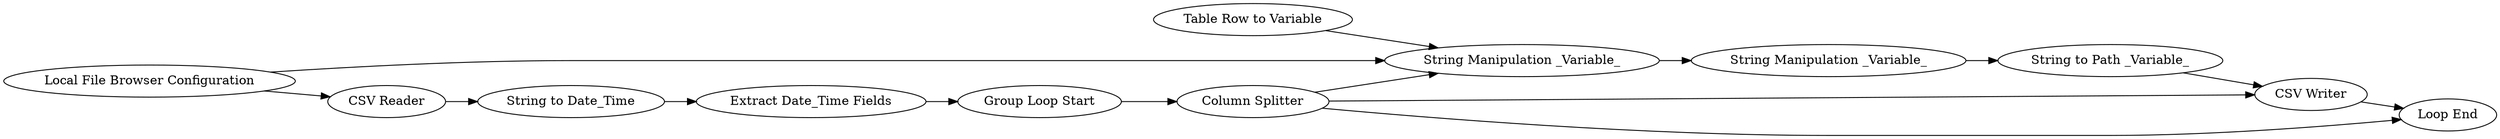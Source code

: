 digraph {
	"8732225425810681983_29" [label="Table Row to Variable"]
	"8732225425810681983_35" [label="String to Path _Variable_"]
	"-851941472355946199_39" [label="Group Loop Start"]
	"-851941472355946199_36" [label="Loop End"]
	"-851941472355946199_32" [label="Local File Browser Configuration"]
	"-851941472355946199_42" [label="String to Date_Time"]
	"-851941472355946199_30" [label="CSV Writer"]
	"8732225425810681983_33" [label="String Manipulation _Variable_"]
	"-851941472355946199_25" [label="Column Splitter"]
	"-851941472355946199_1" [label="CSV Reader"]
	"-851941472355946199_41" [label="Extract Date_Time Fields"]
	"8732225425810681983_34" [label="String Manipulation _Variable_"]
	"8732225425810681983_29" -> "8732225425810681983_33"
	"-851941472355946199_25" -> "-851941472355946199_36"
	"8732225425810681983_33" -> "8732225425810681983_34"
	"-851941472355946199_25" -> "-851941472355946199_30"
	"-851941472355946199_25" -> "8732225425810681983_33"
	"-851941472355946199_32" -> "8732225425810681983_33"
	"-851941472355946199_32" -> "-851941472355946199_1"
	"-851941472355946199_42" -> "-851941472355946199_41"
	"-851941472355946199_1" -> "-851941472355946199_42"
	"8732225425810681983_34" -> "8732225425810681983_35"
	"-851941472355946199_39" -> "-851941472355946199_25"
	"-851941472355946199_30" -> "-851941472355946199_36"
	"8732225425810681983_35" -> "-851941472355946199_30"
	"-851941472355946199_41" -> "-851941472355946199_39"
	rankdir=LR
}
